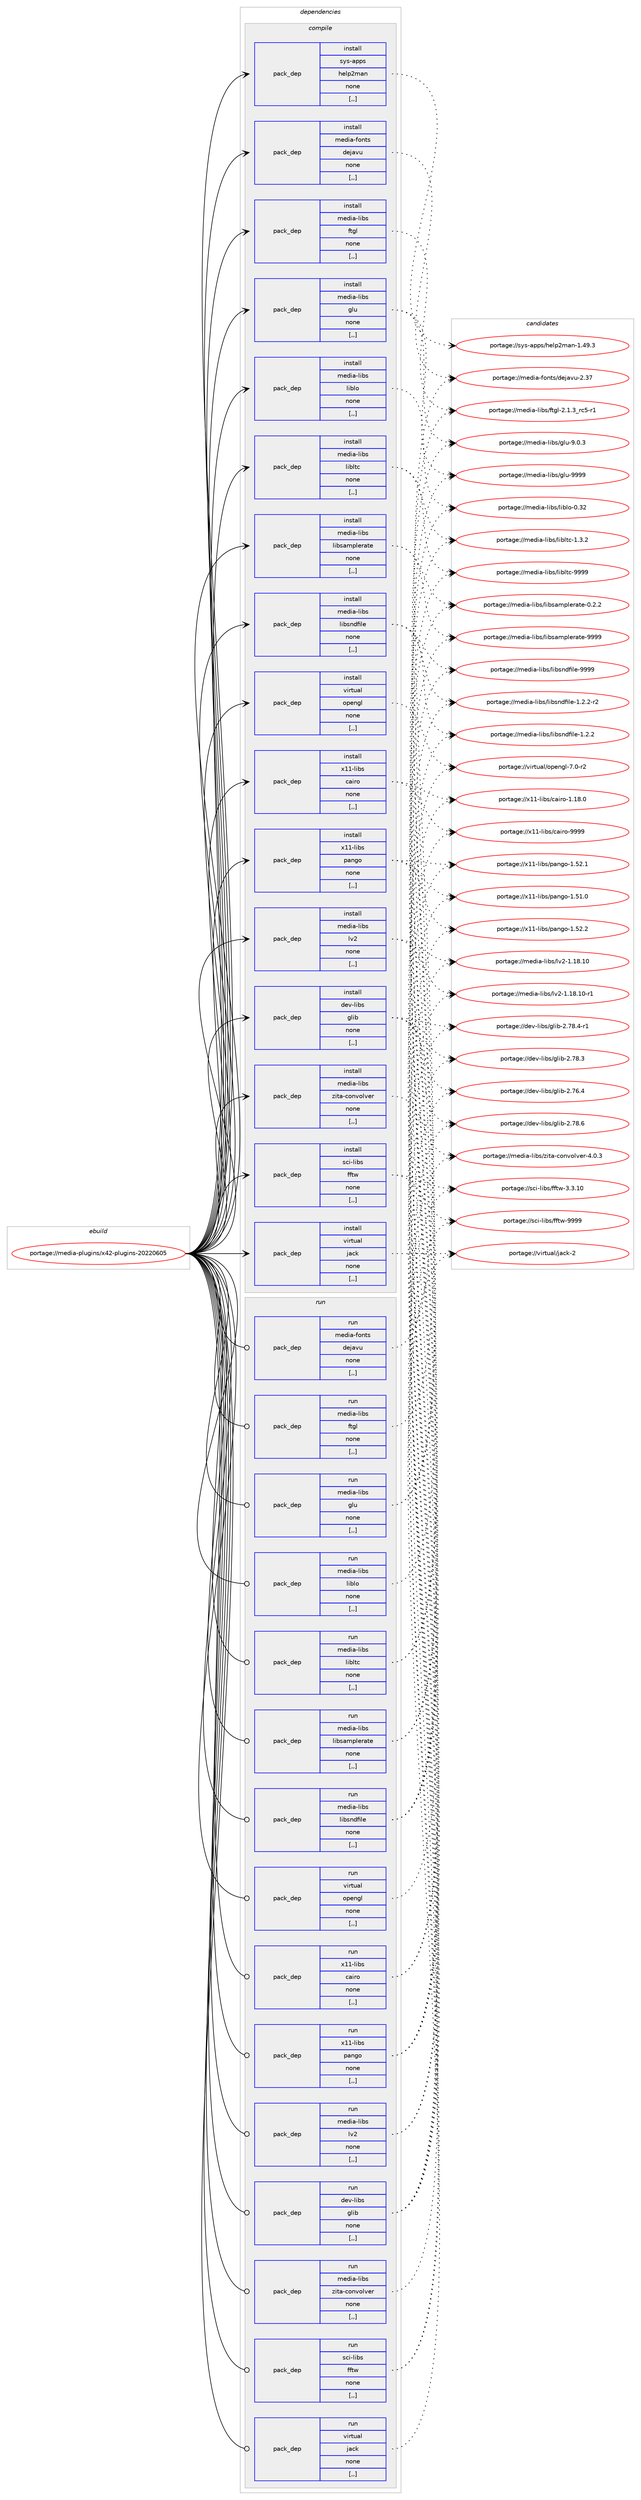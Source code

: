 digraph prolog {

# *************
# Graph options
# *************

newrank=true;
concentrate=true;
compound=true;
graph [rankdir=LR,fontname=Helvetica,fontsize=10,ranksep=1.5];#, ranksep=2.5, nodesep=0.2];
edge  [arrowhead=vee];
node  [fontname=Helvetica,fontsize=10];

# **********
# The ebuild
# **********

subgraph cluster_leftcol {
color=gray;
rank=same;
label=<<i>ebuild</i>>;
id [label="portage://media-plugins/x42-plugins-20220605", color=red, width=4, href="../media-plugins/x42-plugins-20220605.svg"];
}

# ****************
# The dependencies
# ****************

subgraph cluster_midcol {
color=gray;
label=<<i>dependencies</i>>;
subgraph cluster_compile {
fillcolor="#eeeeee";
style=filled;
label=<<i>compile</i>>;
subgraph pack227807 {
dependency308267 [label=<<TABLE BORDER="0" CELLBORDER="1" CELLSPACING="0" CELLPADDING="4" WIDTH="220"><TR><TD ROWSPAN="6" CELLPADDING="30">pack_dep</TD></TR><TR><TD WIDTH="110">install</TD></TR><TR><TD>dev-libs</TD></TR><TR><TD>glib</TD></TR><TR><TD>none</TD></TR><TR><TD>[,,]</TD></TR></TABLE>>, shape=none, color=blue];
}
id:e -> dependency308267:w [weight=20,style="solid",arrowhead="vee"];
subgraph pack227808 {
dependency308268 [label=<<TABLE BORDER="0" CELLBORDER="1" CELLSPACING="0" CELLPADDING="4" WIDTH="220"><TR><TD ROWSPAN="6" CELLPADDING="30">pack_dep</TD></TR><TR><TD WIDTH="110">install</TD></TR><TR><TD>media-fonts</TD></TR><TR><TD>dejavu</TD></TR><TR><TD>none</TD></TR><TR><TD>[,,]</TD></TR></TABLE>>, shape=none, color=blue];
}
id:e -> dependency308268:w [weight=20,style="solid",arrowhead="vee"];
subgraph pack227809 {
dependency308269 [label=<<TABLE BORDER="0" CELLBORDER="1" CELLSPACING="0" CELLPADDING="4" WIDTH="220"><TR><TD ROWSPAN="6" CELLPADDING="30">pack_dep</TD></TR><TR><TD WIDTH="110">install</TD></TR><TR><TD>media-libs</TD></TR><TR><TD>ftgl</TD></TR><TR><TD>none</TD></TR><TR><TD>[,,]</TD></TR></TABLE>>, shape=none, color=blue];
}
id:e -> dependency308269:w [weight=20,style="solid",arrowhead="vee"];
subgraph pack227810 {
dependency308270 [label=<<TABLE BORDER="0" CELLBORDER="1" CELLSPACING="0" CELLPADDING="4" WIDTH="220"><TR><TD ROWSPAN="6" CELLPADDING="30">pack_dep</TD></TR><TR><TD WIDTH="110">install</TD></TR><TR><TD>media-libs</TD></TR><TR><TD>glu</TD></TR><TR><TD>none</TD></TR><TR><TD>[,,]</TD></TR></TABLE>>, shape=none, color=blue];
}
id:e -> dependency308270:w [weight=20,style="solid",arrowhead="vee"];
subgraph pack227811 {
dependency308271 [label=<<TABLE BORDER="0" CELLBORDER="1" CELLSPACING="0" CELLPADDING="4" WIDTH="220"><TR><TD ROWSPAN="6" CELLPADDING="30">pack_dep</TD></TR><TR><TD WIDTH="110">install</TD></TR><TR><TD>media-libs</TD></TR><TR><TD>liblo</TD></TR><TR><TD>none</TD></TR><TR><TD>[,,]</TD></TR></TABLE>>, shape=none, color=blue];
}
id:e -> dependency308271:w [weight=20,style="solid",arrowhead="vee"];
subgraph pack227812 {
dependency308272 [label=<<TABLE BORDER="0" CELLBORDER="1" CELLSPACING="0" CELLPADDING="4" WIDTH="220"><TR><TD ROWSPAN="6" CELLPADDING="30">pack_dep</TD></TR><TR><TD WIDTH="110">install</TD></TR><TR><TD>media-libs</TD></TR><TR><TD>libltc</TD></TR><TR><TD>none</TD></TR><TR><TD>[,,]</TD></TR></TABLE>>, shape=none, color=blue];
}
id:e -> dependency308272:w [weight=20,style="solid",arrowhead="vee"];
subgraph pack227813 {
dependency308273 [label=<<TABLE BORDER="0" CELLBORDER="1" CELLSPACING="0" CELLPADDING="4" WIDTH="220"><TR><TD ROWSPAN="6" CELLPADDING="30">pack_dep</TD></TR><TR><TD WIDTH="110">install</TD></TR><TR><TD>media-libs</TD></TR><TR><TD>libsamplerate</TD></TR><TR><TD>none</TD></TR><TR><TD>[,,]</TD></TR></TABLE>>, shape=none, color=blue];
}
id:e -> dependency308273:w [weight=20,style="solid",arrowhead="vee"];
subgraph pack227814 {
dependency308274 [label=<<TABLE BORDER="0" CELLBORDER="1" CELLSPACING="0" CELLPADDING="4" WIDTH="220"><TR><TD ROWSPAN="6" CELLPADDING="30">pack_dep</TD></TR><TR><TD WIDTH="110">install</TD></TR><TR><TD>media-libs</TD></TR><TR><TD>libsndfile</TD></TR><TR><TD>none</TD></TR><TR><TD>[,,]</TD></TR></TABLE>>, shape=none, color=blue];
}
id:e -> dependency308274:w [weight=20,style="solid",arrowhead="vee"];
subgraph pack227815 {
dependency308275 [label=<<TABLE BORDER="0" CELLBORDER="1" CELLSPACING="0" CELLPADDING="4" WIDTH="220"><TR><TD ROWSPAN="6" CELLPADDING="30">pack_dep</TD></TR><TR><TD WIDTH="110">install</TD></TR><TR><TD>media-libs</TD></TR><TR><TD>lv2</TD></TR><TR><TD>none</TD></TR><TR><TD>[,,]</TD></TR></TABLE>>, shape=none, color=blue];
}
id:e -> dependency308275:w [weight=20,style="solid",arrowhead="vee"];
subgraph pack227816 {
dependency308276 [label=<<TABLE BORDER="0" CELLBORDER="1" CELLSPACING="0" CELLPADDING="4" WIDTH="220"><TR><TD ROWSPAN="6" CELLPADDING="30">pack_dep</TD></TR><TR><TD WIDTH="110">install</TD></TR><TR><TD>media-libs</TD></TR><TR><TD>zita-convolver</TD></TR><TR><TD>none</TD></TR><TR><TD>[,,]</TD></TR></TABLE>>, shape=none, color=blue];
}
id:e -> dependency308276:w [weight=20,style="solid",arrowhead="vee"];
subgraph pack227817 {
dependency308277 [label=<<TABLE BORDER="0" CELLBORDER="1" CELLSPACING="0" CELLPADDING="4" WIDTH="220"><TR><TD ROWSPAN="6" CELLPADDING="30">pack_dep</TD></TR><TR><TD WIDTH="110">install</TD></TR><TR><TD>sci-libs</TD></TR><TR><TD>fftw</TD></TR><TR><TD>none</TD></TR><TR><TD>[,,]</TD></TR></TABLE>>, shape=none, color=blue];
}
id:e -> dependency308277:w [weight=20,style="solid",arrowhead="vee"];
subgraph pack227818 {
dependency308278 [label=<<TABLE BORDER="0" CELLBORDER="1" CELLSPACING="0" CELLPADDING="4" WIDTH="220"><TR><TD ROWSPAN="6" CELLPADDING="30">pack_dep</TD></TR><TR><TD WIDTH="110">install</TD></TR><TR><TD>sys-apps</TD></TR><TR><TD>help2man</TD></TR><TR><TD>none</TD></TR><TR><TD>[,,]</TD></TR></TABLE>>, shape=none, color=blue];
}
id:e -> dependency308278:w [weight=20,style="solid",arrowhead="vee"];
subgraph pack227819 {
dependency308279 [label=<<TABLE BORDER="0" CELLBORDER="1" CELLSPACING="0" CELLPADDING="4" WIDTH="220"><TR><TD ROWSPAN="6" CELLPADDING="30">pack_dep</TD></TR><TR><TD WIDTH="110">install</TD></TR><TR><TD>virtual</TD></TR><TR><TD>jack</TD></TR><TR><TD>none</TD></TR><TR><TD>[,,]</TD></TR></TABLE>>, shape=none, color=blue];
}
id:e -> dependency308279:w [weight=20,style="solid",arrowhead="vee"];
subgraph pack227820 {
dependency308280 [label=<<TABLE BORDER="0" CELLBORDER="1" CELLSPACING="0" CELLPADDING="4" WIDTH="220"><TR><TD ROWSPAN="6" CELLPADDING="30">pack_dep</TD></TR><TR><TD WIDTH="110">install</TD></TR><TR><TD>virtual</TD></TR><TR><TD>opengl</TD></TR><TR><TD>none</TD></TR><TR><TD>[,,]</TD></TR></TABLE>>, shape=none, color=blue];
}
id:e -> dependency308280:w [weight=20,style="solid",arrowhead="vee"];
subgraph pack227821 {
dependency308281 [label=<<TABLE BORDER="0" CELLBORDER="1" CELLSPACING="0" CELLPADDING="4" WIDTH="220"><TR><TD ROWSPAN="6" CELLPADDING="30">pack_dep</TD></TR><TR><TD WIDTH="110">install</TD></TR><TR><TD>x11-libs</TD></TR><TR><TD>cairo</TD></TR><TR><TD>none</TD></TR><TR><TD>[,,]</TD></TR></TABLE>>, shape=none, color=blue];
}
id:e -> dependency308281:w [weight=20,style="solid",arrowhead="vee"];
subgraph pack227822 {
dependency308282 [label=<<TABLE BORDER="0" CELLBORDER="1" CELLSPACING="0" CELLPADDING="4" WIDTH="220"><TR><TD ROWSPAN="6" CELLPADDING="30">pack_dep</TD></TR><TR><TD WIDTH="110">install</TD></TR><TR><TD>x11-libs</TD></TR><TR><TD>pango</TD></TR><TR><TD>none</TD></TR><TR><TD>[,,]</TD></TR></TABLE>>, shape=none, color=blue];
}
id:e -> dependency308282:w [weight=20,style="solid",arrowhead="vee"];
}
subgraph cluster_compileandrun {
fillcolor="#eeeeee";
style=filled;
label=<<i>compile and run</i>>;
}
subgraph cluster_run {
fillcolor="#eeeeee";
style=filled;
label=<<i>run</i>>;
subgraph pack227823 {
dependency308283 [label=<<TABLE BORDER="0" CELLBORDER="1" CELLSPACING="0" CELLPADDING="4" WIDTH="220"><TR><TD ROWSPAN="6" CELLPADDING="30">pack_dep</TD></TR><TR><TD WIDTH="110">run</TD></TR><TR><TD>dev-libs</TD></TR><TR><TD>glib</TD></TR><TR><TD>none</TD></TR><TR><TD>[,,]</TD></TR></TABLE>>, shape=none, color=blue];
}
id:e -> dependency308283:w [weight=20,style="solid",arrowhead="odot"];
subgraph pack227824 {
dependency308284 [label=<<TABLE BORDER="0" CELLBORDER="1" CELLSPACING="0" CELLPADDING="4" WIDTH="220"><TR><TD ROWSPAN="6" CELLPADDING="30">pack_dep</TD></TR><TR><TD WIDTH="110">run</TD></TR><TR><TD>media-fonts</TD></TR><TR><TD>dejavu</TD></TR><TR><TD>none</TD></TR><TR><TD>[,,]</TD></TR></TABLE>>, shape=none, color=blue];
}
id:e -> dependency308284:w [weight=20,style="solid",arrowhead="odot"];
subgraph pack227825 {
dependency308285 [label=<<TABLE BORDER="0" CELLBORDER="1" CELLSPACING="0" CELLPADDING="4" WIDTH="220"><TR><TD ROWSPAN="6" CELLPADDING="30">pack_dep</TD></TR><TR><TD WIDTH="110">run</TD></TR><TR><TD>media-libs</TD></TR><TR><TD>ftgl</TD></TR><TR><TD>none</TD></TR><TR><TD>[,,]</TD></TR></TABLE>>, shape=none, color=blue];
}
id:e -> dependency308285:w [weight=20,style="solid",arrowhead="odot"];
subgraph pack227826 {
dependency308286 [label=<<TABLE BORDER="0" CELLBORDER="1" CELLSPACING="0" CELLPADDING="4" WIDTH="220"><TR><TD ROWSPAN="6" CELLPADDING="30">pack_dep</TD></TR><TR><TD WIDTH="110">run</TD></TR><TR><TD>media-libs</TD></TR><TR><TD>glu</TD></TR><TR><TD>none</TD></TR><TR><TD>[,,]</TD></TR></TABLE>>, shape=none, color=blue];
}
id:e -> dependency308286:w [weight=20,style="solid",arrowhead="odot"];
subgraph pack227827 {
dependency308287 [label=<<TABLE BORDER="0" CELLBORDER="1" CELLSPACING="0" CELLPADDING="4" WIDTH="220"><TR><TD ROWSPAN="6" CELLPADDING="30">pack_dep</TD></TR><TR><TD WIDTH="110">run</TD></TR><TR><TD>media-libs</TD></TR><TR><TD>liblo</TD></TR><TR><TD>none</TD></TR><TR><TD>[,,]</TD></TR></TABLE>>, shape=none, color=blue];
}
id:e -> dependency308287:w [weight=20,style="solid",arrowhead="odot"];
subgraph pack227828 {
dependency308288 [label=<<TABLE BORDER="0" CELLBORDER="1" CELLSPACING="0" CELLPADDING="4" WIDTH="220"><TR><TD ROWSPAN="6" CELLPADDING="30">pack_dep</TD></TR><TR><TD WIDTH="110">run</TD></TR><TR><TD>media-libs</TD></TR><TR><TD>libltc</TD></TR><TR><TD>none</TD></TR><TR><TD>[,,]</TD></TR></TABLE>>, shape=none, color=blue];
}
id:e -> dependency308288:w [weight=20,style="solid",arrowhead="odot"];
subgraph pack227829 {
dependency308289 [label=<<TABLE BORDER="0" CELLBORDER="1" CELLSPACING="0" CELLPADDING="4" WIDTH="220"><TR><TD ROWSPAN="6" CELLPADDING="30">pack_dep</TD></TR><TR><TD WIDTH="110">run</TD></TR><TR><TD>media-libs</TD></TR><TR><TD>libsamplerate</TD></TR><TR><TD>none</TD></TR><TR><TD>[,,]</TD></TR></TABLE>>, shape=none, color=blue];
}
id:e -> dependency308289:w [weight=20,style="solid",arrowhead="odot"];
subgraph pack227830 {
dependency308290 [label=<<TABLE BORDER="0" CELLBORDER="1" CELLSPACING="0" CELLPADDING="4" WIDTH="220"><TR><TD ROWSPAN="6" CELLPADDING="30">pack_dep</TD></TR><TR><TD WIDTH="110">run</TD></TR><TR><TD>media-libs</TD></TR><TR><TD>libsndfile</TD></TR><TR><TD>none</TD></TR><TR><TD>[,,]</TD></TR></TABLE>>, shape=none, color=blue];
}
id:e -> dependency308290:w [weight=20,style="solid",arrowhead="odot"];
subgraph pack227831 {
dependency308291 [label=<<TABLE BORDER="0" CELLBORDER="1" CELLSPACING="0" CELLPADDING="4" WIDTH="220"><TR><TD ROWSPAN="6" CELLPADDING="30">pack_dep</TD></TR><TR><TD WIDTH="110">run</TD></TR><TR><TD>media-libs</TD></TR><TR><TD>lv2</TD></TR><TR><TD>none</TD></TR><TR><TD>[,,]</TD></TR></TABLE>>, shape=none, color=blue];
}
id:e -> dependency308291:w [weight=20,style="solid",arrowhead="odot"];
subgraph pack227832 {
dependency308292 [label=<<TABLE BORDER="0" CELLBORDER="1" CELLSPACING="0" CELLPADDING="4" WIDTH="220"><TR><TD ROWSPAN="6" CELLPADDING="30">pack_dep</TD></TR><TR><TD WIDTH="110">run</TD></TR><TR><TD>media-libs</TD></TR><TR><TD>zita-convolver</TD></TR><TR><TD>none</TD></TR><TR><TD>[,,]</TD></TR></TABLE>>, shape=none, color=blue];
}
id:e -> dependency308292:w [weight=20,style="solid",arrowhead="odot"];
subgraph pack227833 {
dependency308293 [label=<<TABLE BORDER="0" CELLBORDER="1" CELLSPACING="0" CELLPADDING="4" WIDTH="220"><TR><TD ROWSPAN="6" CELLPADDING="30">pack_dep</TD></TR><TR><TD WIDTH="110">run</TD></TR><TR><TD>sci-libs</TD></TR><TR><TD>fftw</TD></TR><TR><TD>none</TD></TR><TR><TD>[,,]</TD></TR></TABLE>>, shape=none, color=blue];
}
id:e -> dependency308293:w [weight=20,style="solid",arrowhead="odot"];
subgraph pack227834 {
dependency308294 [label=<<TABLE BORDER="0" CELLBORDER="1" CELLSPACING="0" CELLPADDING="4" WIDTH="220"><TR><TD ROWSPAN="6" CELLPADDING="30">pack_dep</TD></TR><TR><TD WIDTH="110">run</TD></TR><TR><TD>virtual</TD></TR><TR><TD>jack</TD></TR><TR><TD>none</TD></TR><TR><TD>[,,]</TD></TR></TABLE>>, shape=none, color=blue];
}
id:e -> dependency308294:w [weight=20,style="solid",arrowhead="odot"];
subgraph pack227835 {
dependency308295 [label=<<TABLE BORDER="0" CELLBORDER="1" CELLSPACING="0" CELLPADDING="4" WIDTH="220"><TR><TD ROWSPAN="6" CELLPADDING="30">pack_dep</TD></TR><TR><TD WIDTH="110">run</TD></TR><TR><TD>virtual</TD></TR><TR><TD>opengl</TD></TR><TR><TD>none</TD></TR><TR><TD>[,,]</TD></TR></TABLE>>, shape=none, color=blue];
}
id:e -> dependency308295:w [weight=20,style="solid",arrowhead="odot"];
subgraph pack227836 {
dependency308296 [label=<<TABLE BORDER="0" CELLBORDER="1" CELLSPACING="0" CELLPADDING="4" WIDTH="220"><TR><TD ROWSPAN="6" CELLPADDING="30">pack_dep</TD></TR><TR><TD WIDTH="110">run</TD></TR><TR><TD>x11-libs</TD></TR><TR><TD>cairo</TD></TR><TR><TD>none</TD></TR><TR><TD>[,,]</TD></TR></TABLE>>, shape=none, color=blue];
}
id:e -> dependency308296:w [weight=20,style="solid",arrowhead="odot"];
subgraph pack227837 {
dependency308297 [label=<<TABLE BORDER="0" CELLBORDER="1" CELLSPACING="0" CELLPADDING="4" WIDTH="220"><TR><TD ROWSPAN="6" CELLPADDING="30">pack_dep</TD></TR><TR><TD WIDTH="110">run</TD></TR><TR><TD>x11-libs</TD></TR><TR><TD>pango</TD></TR><TR><TD>none</TD></TR><TR><TD>[,,]</TD></TR></TABLE>>, shape=none, color=blue];
}
id:e -> dependency308297:w [weight=20,style="solid",arrowhead="odot"];
}
}

# **************
# The candidates
# **************

subgraph cluster_choices {
rank=same;
color=gray;
label=<<i>candidates</i>>;

subgraph choice227807 {
color=black;
nodesep=1;
choice1001011184510810598115471031081059845504655564654 [label="portage://dev-libs/glib-2.78.6", color=red, width=4,href="../dev-libs/glib-2.78.6.svg"];
choice10010111845108105981154710310810598455046555646524511449 [label="portage://dev-libs/glib-2.78.4-r1", color=red, width=4,href="../dev-libs/glib-2.78.4-r1.svg"];
choice1001011184510810598115471031081059845504655564651 [label="portage://dev-libs/glib-2.78.3", color=red, width=4,href="../dev-libs/glib-2.78.3.svg"];
choice1001011184510810598115471031081059845504655544652 [label="portage://dev-libs/glib-2.76.4", color=red, width=4,href="../dev-libs/glib-2.76.4.svg"];
dependency308267:e -> choice1001011184510810598115471031081059845504655564654:w [style=dotted,weight="100"];
dependency308267:e -> choice10010111845108105981154710310810598455046555646524511449:w [style=dotted,weight="100"];
dependency308267:e -> choice1001011184510810598115471031081059845504655564651:w [style=dotted,weight="100"];
dependency308267:e -> choice1001011184510810598115471031081059845504655544652:w [style=dotted,weight="100"];
}
subgraph choice227808 {
color=black;
nodesep=1;
choice109101100105974510211111011611547100101106971181174550465155 [label="portage://media-fonts/dejavu-2.37", color=red, width=4,href="../media-fonts/dejavu-2.37.svg"];
dependency308268:e -> choice109101100105974510211111011611547100101106971181174550465155:w [style=dotted,weight="100"];
}
subgraph choice227809 {
color=black;
nodesep=1;
choice109101100105974510810598115471021161031084550464946519511499534511449 [label="portage://media-libs/ftgl-2.1.3_rc5-r1", color=red, width=4,href="../media-libs/ftgl-2.1.3_rc5-r1.svg"];
dependency308269:e -> choice109101100105974510810598115471021161031084550464946519511499534511449:w [style=dotted,weight="100"];
}
subgraph choice227810 {
color=black;
nodesep=1;
choice109101100105974510810598115471031081174557575757 [label="portage://media-libs/glu-9999", color=red, width=4,href="../media-libs/glu-9999.svg"];
choice10910110010597451081059811547103108117455746484651 [label="portage://media-libs/glu-9.0.3", color=red, width=4,href="../media-libs/glu-9.0.3.svg"];
dependency308270:e -> choice109101100105974510810598115471031081174557575757:w [style=dotted,weight="100"];
dependency308270:e -> choice10910110010597451081059811547103108117455746484651:w [style=dotted,weight="100"];
}
subgraph choice227811 {
color=black;
nodesep=1;
choice10910110010597451081059811547108105981081114548465150 [label="portage://media-libs/liblo-0.32", color=red, width=4,href="../media-libs/liblo-0.32.svg"];
dependency308271:e -> choice10910110010597451081059811547108105981081114548465150:w [style=dotted,weight="100"];
}
subgraph choice227812 {
color=black;
nodesep=1;
choice1091011001059745108105981154710810598108116994557575757 [label="portage://media-libs/libltc-9999", color=red, width=4,href="../media-libs/libltc-9999.svg"];
choice109101100105974510810598115471081059810811699454946514650 [label="portage://media-libs/libltc-1.3.2", color=red, width=4,href="../media-libs/libltc-1.3.2.svg"];
dependency308272:e -> choice1091011001059745108105981154710810598108116994557575757:w [style=dotted,weight="100"];
dependency308272:e -> choice109101100105974510810598115471081059810811699454946514650:w [style=dotted,weight="100"];
}
subgraph choice227813 {
color=black;
nodesep=1;
choice109101100105974510810598115471081059811597109112108101114971161014557575757 [label="portage://media-libs/libsamplerate-9999", color=red, width=4,href="../media-libs/libsamplerate-9999.svg"];
choice10910110010597451081059811547108105981159710911210810111497116101454846504650 [label="portage://media-libs/libsamplerate-0.2.2", color=red, width=4,href="../media-libs/libsamplerate-0.2.2.svg"];
dependency308273:e -> choice109101100105974510810598115471081059811597109112108101114971161014557575757:w [style=dotted,weight="100"];
dependency308273:e -> choice10910110010597451081059811547108105981159710911210810111497116101454846504650:w [style=dotted,weight="100"];
}
subgraph choice227814 {
color=black;
nodesep=1;
choice10910110010597451081059811547108105981151101001021051081014557575757 [label="portage://media-libs/libsndfile-9999", color=red, width=4,href="../media-libs/libsndfile-9999.svg"];
choice10910110010597451081059811547108105981151101001021051081014549465046504511450 [label="portage://media-libs/libsndfile-1.2.2-r2", color=red, width=4,href="../media-libs/libsndfile-1.2.2-r2.svg"];
choice1091011001059745108105981154710810598115110100102105108101454946504650 [label="portage://media-libs/libsndfile-1.2.2", color=red, width=4,href="../media-libs/libsndfile-1.2.2.svg"];
dependency308274:e -> choice10910110010597451081059811547108105981151101001021051081014557575757:w [style=dotted,weight="100"];
dependency308274:e -> choice10910110010597451081059811547108105981151101001021051081014549465046504511450:w [style=dotted,weight="100"];
dependency308274:e -> choice1091011001059745108105981154710810598115110100102105108101454946504650:w [style=dotted,weight="100"];
}
subgraph choice227815 {
color=black;
nodesep=1;
choice109101100105974510810598115471081185045494649564649484511449 [label="portage://media-libs/lv2-1.18.10-r1", color=red, width=4,href="../media-libs/lv2-1.18.10-r1.svg"];
choice10910110010597451081059811547108118504549464956464948 [label="portage://media-libs/lv2-1.18.10", color=red, width=4,href="../media-libs/lv2-1.18.10.svg"];
dependency308275:e -> choice109101100105974510810598115471081185045494649564649484511449:w [style=dotted,weight="100"];
dependency308275:e -> choice10910110010597451081059811547108118504549464956464948:w [style=dotted,weight="100"];
}
subgraph choice227816 {
color=black;
nodesep=1;
choice10910110010597451081059811547122105116974599111110118111108118101114455246484651 [label="portage://media-libs/zita-convolver-4.0.3", color=red, width=4,href="../media-libs/zita-convolver-4.0.3.svg"];
dependency308276:e -> choice10910110010597451081059811547122105116974599111110118111108118101114455246484651:w [style=dotted,weight="100"];
}
subgraph choice227817 {
color=black;
nodesep=1;
choice115991054510810598115471021021161194557575757 [label="portage://sci-libs/fftw-9999", color=red, width=4,href="../sci-libs/fftw-9999.svg"];
choice1159910545108105981154710210211611945514651464948 [label="portage://sci-libs/fftw-3.3.10", color=red, width=4,href="../sci-libs/fftw-3.3.10.svg"];
dependency308277:e -> choice115991054510810598115471021021161194557575757:w [style=dotted,weight="100"];
dependency308277:e -> choice1159910545108105981154710210211611945514651464948:w [style=dotted,weight="100"];
}
subgraph choice227818 {
color=black;
nodesep=1;
choice115121115459711211211547104101108112501099711045494652574651 [label="portage://sys-apps/help2man-1.49.3", color=red, width=4,href="../sys-apps/help2man-1.49.3.svg"];
dependency308278:e -> choice115121115459711211211547104101108112501099711045494652574651:w [style=dotted,weight="100"];
}
subgraph choice227819 {
color=black;
nodesep=1;
choice118105114116117971084710697991074550 [label="portage://virtual/jack-2", color=red, width=4,href="../virtual/jack-2.svg"];
dependency308279:e -> choice118105114116117971084710697991074550:w [style=dotted,weight="100"];
}
subgraph choice227820 {
color=black;
nodesep=1;
choice1181051141161179710847111112101110103108455546484511450 [label="portage://virtual/opengl-7.0-r2", color=red, width=4,href="../virtual/opengl-7.0-r2.svg"];
dependency308280:e -> choice1181051141161179710847111112101110103108455546484511450:w [style=dotted,weight="100"];
}
subgraph choice227821 {
color=black;
nodesep=1;
choice120494945108105981154799971051141114557575757 [label="portage://x11-libs/cairo-9999", color=red, width=4,href="../x11-libs/cairo-9999.svg"];
choice1204949451081059811547999710511411145494649564648 [label="portage://x11-libs/cairo-1.18.0", color=red, width=4,href="../x11-libs/cairo-1.18.0.svg"];
dependency308281:e -> choice120494945108105981154799971051141114557575757:w [style=dotted,weight="100"];
dependency308281:e -> choice1204949451081059811547999710511411145494649564648:w [style=dotted,weight="100"];
}
subgraph choice227822 {
color=black;
nodesep=1;
choice12049494510810598115471129711010311145494653504650 [label="portage://x11-libs/pango-1.52.2", color=red, width=4,href="../x11-libs/pango-1.52.2.svg"];
choice12049494510810598115471129711010311145494653504649 [label="portage://x11-libs/pango-1.52.1", color=red, width=4,href="../x11-libs/pango-1.52.1.svg"];
choice12049494510810598115471129711010311145494653494648 [label="portage://x11-libs/pango-1.51.0", color=red, width=4,href="../x11-libs/pango-1.51.0.svg"];
dependency308282:e -> choice12049494510810598115471129711010311145494653504650:w [style=dotted,weight="100"];
dependency308282:e -> choice12049494510810598115471129711010311145494653504649:w [style=dotted,weight="100"];
dependency308282:e -> choice12049494510810598115471129711010311145494653494648:w [style=dotted,weight="100"];
}
subgraph choice227823 {
color=black;
nodesep=1;
choice1001011184510810598115471031081059845504655564654 [label="portage://dev-libs/glib-2.78.6", color=red, width=4,href="../dev-libs/glib-2.78.6.svg"];
choice10010111845108105981154710310810598455046555646524511449 [label="portage://dev-libs/glib-2.78.4-r1", color=red, width=4,href="../dev-libs/glib-2.78.4-r1.svg"];
choice1001011184510810598115471031081059845504655564651 [label="portage://dev-libs/glib-2.78.3", color=red, width=4,href="../dev-libs/glib-2.78.3.svg"];
choice1001011184510810598115471031081059845504655544652 [label="portage://dev-libs/glib-2.76.4", color=red, width=4,href="../dev-libs/glib-2.76.4.svg"];
dependency308283:e -> choice1001011184510810598115471031081059845504655564654:w [style=dotted,weight="100"];
dependency308283:e -> choice10010111845108105981154710310810598455046555646524511449:w [style=dotted,weight="100"];
dependency308283:e -> choice1001011184510810598115471031081059845504655564651:w [style=dotted,weight="100"];
dependency308283:e -> choice1001011184510810598115471031081059845504655544652:w [style=dotted,weight="100"];
}
subgraph choice227824 {
color=black;
nodesep=1;
choice109101100105974510211111011611547100101106971181174550465155 [label="portage://media-fonts/dejavu-2.37", color=red, width=4,href="../media-fonts/dejavu-2.37.svg"];
dependency308284:e -> choice109101100105974510211111011611547100101106971181174550465155:w [style=dotted,weight="100"];
}
subgraph choice227825 {
color=black;
nodesep=1;
choice109101100105974510810598115471021161031084550464946519511499534511449 [label="portage://media-libs/ftgl-2.1.3_rc5-r1", color=red, width=4,href="../media-libs/ftgl-2.1.3_rc5-r1.svg"];
dependency308285:e -> choice109101100105974510810598115471021161031084550464946519511499534511449:w [style=dotted,weight="100"];
}
subgraph choice227826 {
color=black;
nodesep=1;
choice109101100105974510810598115471031081174557575757 [label="portage://media-libs/glu-9999", color=red, width=4,href="../media-libs/glu-9999.svg"];
choice10910110010597451081059811547103108117455746484651 [label="portage://media-libs/glu-9.0.3", color=red, width=4,href="../media-libs/glu-9.0.3.svg"];
dependency308286:e -> choice109101100105974510810598115471031081174557575757:w [style=dotted,weight="100"];
dependency308286:e -> choice10910110010597451081059811547103108117455746484651:w [style=dotted,weight="100"];
}
subgraph choice227827 {
color=black;
nodesep=1;
choice10910110010597451081059811547108105981081114548465150 [label="portage://media-libs/liblo-0.32", color=red, width=4,href="../media-libs/liblo-0.32.svg"];
dependency308287:e -> choice10910110010597451081059811547108105981081114548465150:w [style=dotted,weight="100"];
}
subgraph choice227828 {
color=black;
nodesep=1;
choice1091011001059745108105981154710810598108116994557575757 [label="portage://media-libs/libltc-9999", color=red, width=4,href="../media-libs/libltc-9999.svg"];
choice109101100105974510810598115471081059810811699454946514650 [label="portage://media-libs/libltc-1.3.2", color=red, width=4,href="../media-libs/libltc-1.3.2.svg"];
dependency308288:e -> choice1091011001059745108105981154710810598108116994557575757:w [style=dotted,weight="100"];
dependency308288:e -> choice109101100105974510810598115471081059810811699454946514650:w [style=dotted,weight="100"];
}
subgraph choice227829 {
color=black;
nodesep=1;
choice109101100105974510810598115471081059811597109112108101114971161014557575757 [label="portage://media-libs/libsamplerate-9999", color=red, width=4,href="../media-libs/libsamplerate-9999.svg"];
choice10910110010597451081059811547108105981159710911210810111497116101454846504650 [label="portage://media-libs/libsamplerate-0.2.2", color=red, width=4,href="../media-libs/libsamplerate-0.2.2.svg"];
dependency308289:e -> choice109101100105974510810598115471081059811597109112108101114971161014557575757:w [style=dotted,weight="100"];
dependency308289:e -> choice10910110010597451081059811547108105981159710911210810111497116101454846504650:w [style=dotted,weight="100"];
}
subgraph choice227830 {
color=black;
nodesep=1;
choice10910110010597451081059811547108105981151101001021051081014557575757 [label="portage://media-libs/libsndfile-9999", color=red, width=4,href="../media-libs/libsndfile-9999.svg"];
choice10910110010597451081059811547108105981151101001021051081014549465046504511450 [label="portage://media-libs/libsndfile-1.2.2-r2", color=red, width=4,href="../media-libs/libsndfile-1.2.2-r2.svg"];
choice1091011001059745108105981154710810598115110100102105108101454946504650 [label="portage://media-libs/libsndfile-1.2.2", color=red, width=4,href="../media-libs/libsndfile-1.2.2.svg"];
dependency308290:e -> choice10910110010597451081059811547108105981151101001021051081014557575757:w [style=dotted,weight="100"];
dependency308290:e -> choice10910110010597451081059811547108105981151101001021051081014549465046504511450:w [style=dotted,weight="100"];
dependency308290:e -> choice1091011001059745108105981154710810598115110100102105108101454946504650:w [style=dotted,weight="100"];
}
subgraph choice227831 {
color=black;
nodesep=1;
choice109101100105974510810598115471081185045494649564649484511449 [label="portage://media-libs/lv2-1.18.10-r1", color=red, width=4,href="../media-libs/lv2-1.18.10-r1.svg"];
choice10910110010597451081059811547108118504549464956464948 [label="portage://media-libs/lv2-1.18.10", color=red, width=4,href="../media-libs/lv2-1.18.10.svg"];
dependency308291:e -> choice109101100105974510810598115471081185045494649564649484511449:w [style=dotted,weight="100"];
dependency308291:e -> choice10910110010597451081059811547108118504549464956464948:w [style=dotted,weight="100"];
}
subgraph choice227832 {
color=black;
nodesep=1;
choice10910110010597451081059811547122105116974599111110118111108118101114455246484651 [label="portage://media-libs/zita-convolver-4.0.3", color=red, width=4,href="../media-libs/zita-convolver-4.0.3.svg"];
dependency308292:e -> choice10910110010597451081059811547122105116974599111110118111108118101114455246484651:w [style=dotted,weight="100"];
}
subgraph choice227833 {
color=black;
nodesep=1;
choice115991054510810598115471021021161194557575757 [label="portage://sci-libs/fftw-9999", color=red, width=4,href="../sci-libs/fftw-9999.svg"];
choice1159910545108105981154710210211611945514651464948 [label="portage://sci-libs/fftw-3.3.10", color=red, width=4,href="../sci-libs/fftw-3.3.10.svg"];
dependency308293:e -> choice115991054510810598115471021021161194557575757:w [style=dotted,weight="100"];
dependency308293:e -> choice1159910545108105981154710210211611945514651464948:w [style=dotted,weight="100"];
}
subgraph choice227834 {
color=black;
nodesep=1;
choice118105114116117971084710697991074550 [label="portage://virtual/jack-2", color=red, width=4,href="../virtual/jack-2.svg"];
dependency308294:e -> choice118105114116117971084710697991074550:w [style=dotted,weight="100"];
}
subgraph choice227835 {
color=black;
nodesep=1;
choice1181051141161179710847111112101110103108455546484511450 [label="portage://virtual/opengl-7.0-r2", color=red, width=4,href="../virtual/opengl-7.0-r2.svg"];
dependency308295:e -> choice1181051141161179710847111112101110103108455546484511450:w [style=dotted,weight="100"];
}
subgraph choice227836 {
color=black;
nodesep=1;
choice120494945108105981154799971051141114557575757 [label="portage://x11-libs/cairo-9999", color=red, width=4,href="../x11-libs/cairo-9999.svg"];
choice1204949451081059811547999710511411145494649564648 [label="portage://x11-libs/cairo-1.18.0", color=red, width=4,href="../x11-libs/cairo-1.18.0.svg"];
dependency308296:e -> choice120494945108105981154799971051141114557575757:w [style=dotted,weight="100"];
dependency308296:e -> choice1204949451081059811547999710511411145494649564648:w [style=dotted,weight="100"];
}
subgraph choice227837 {
color=black;
nodesep=1;
choice12049494510810598115471129711010311145494653504650 [label="portage://x11-libs/pango-1.52.2", color=red, width=4,href="../x11-libs/pango-1.52.2.svg"];
choice12049494510810598115471129711010311145494653504649 [label="portage://x11-libs/pango-1.52.1", color=red, width=4,href="../x11-libs/pango-1.52.1.svg"];
choice12049494510810598115471129711010311145494653494648 [label="portage://x11-libs/pango-1.51.0", color=red, width=4,href="../x11-libs/pango-1.51.0.svg"];
dependency308297:e -> choice12049494510810598115471129711010311145494653504650:w [style=dotted,weight="100"];
dependency308297:e -> choice12049494510810598115471129711010311145494653504649:w [style=dotted,weight="100"];
dependency308297:e -> choice12049494510810598115471129711010311145494653494648:w [style=dotted,weight="100"];
}
}

}
